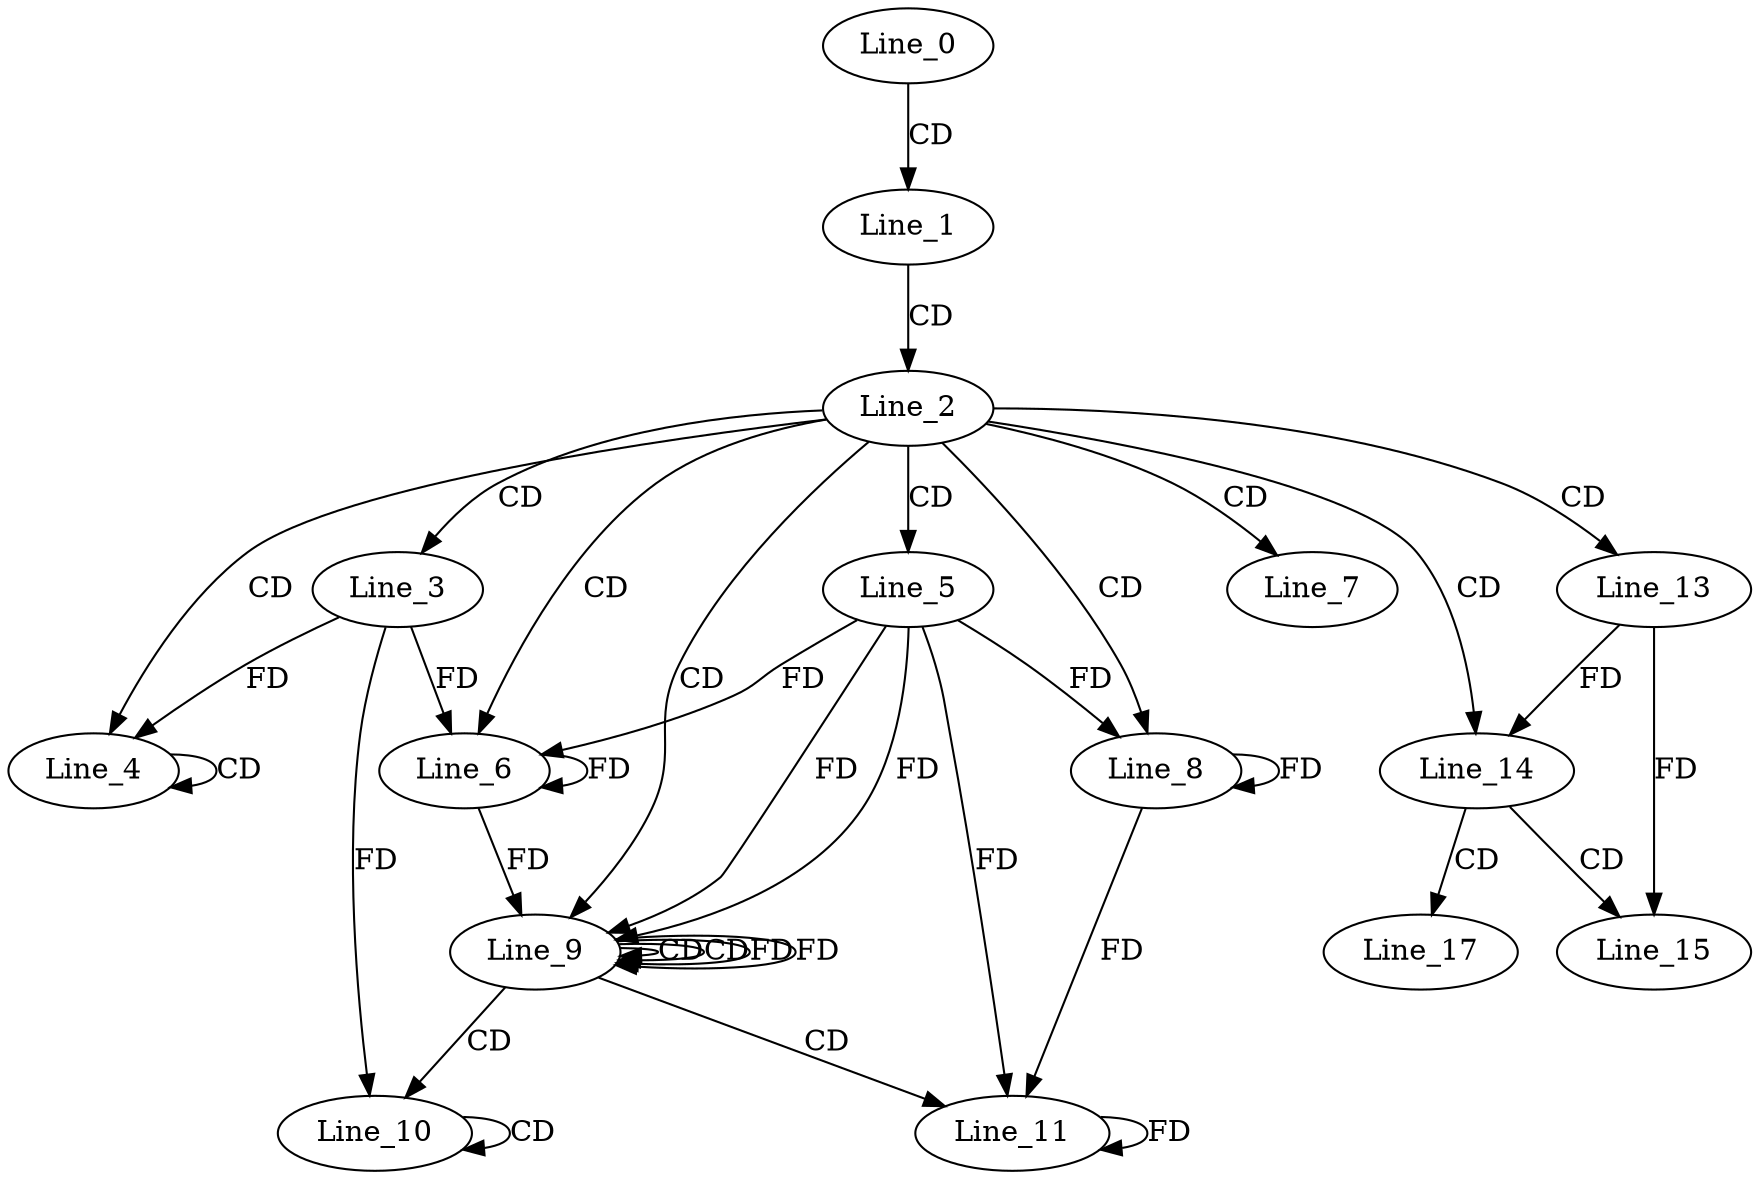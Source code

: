 digraph G {
  Line_0;
  Line_1;
  Line_2;
  Line_3;
  Line_4;
  Line_4;
  Line_5;
  Line_6;
  Line_6;
  Line_7;
  Line_8;
  Line_9;
  Line_9;
  Line_9;
  Line_10;
  Line_10;
  Line_11;
  Line_13;
  Line_14;
  Line_15;
  Line_17;
  Line_0 -> Line_1 [ label="CD" ];
  Line_1 -> Line_2 [ label="CD" ];
  Line_2 -> Line_3 [ label="CD" ];
  Line_2 -> Line_4 [ label="CD" ];
  Line_4 -> Line_4 [ label="CD" ];
  Line_3 -> Line_4 [ label="FD" ];
  Line_2 -> Line_5 [ label="CD" ];
  Line_2 -> Line_6 [ label="CD" ];
  Line_5 -> Line_6 [ label="FD" ];
  Line_6 -> Line_6 [ label="FD" ];
  Line_3 -> Line_6 [ label="FD" ];
  Line_2 -> Line_7 [ label="CD" ];
  Line_2 -> Line_8 [ label="CD" ];
  Line_5 -> Line_8 [ label="FD" ];
  Line_8 -> Line_8 [ label="FD" ];
  Line_2 -> Line_9 [ label="CD" ];
  Line_9 -> Line_9 [ label="CD" ];
  Line_5 -> Line_9 [ label="FD" ];
  Line_6 -> Line_9 [ label="FD" ];
  Line_9 -> Line_9 [ label="CD" ];
  Line_9 -> Line_9 [ label="FD" ];
  Line_5 -> Line_9 [ label="FD" ];
  Line_9 -> Line_10 [ label="CD" ];
  Line_10 -> Line_10 [ label="CD" ];
  Line_3 -> Line_10 [ label="FD" ];
  Line_9 -> Line_11 [ label="CD" ];
  Line_11 -> Line_11 [ label="FD" ];
  Line_5 -> Line_11 [ label="FD" ];
  Line_8 -> Line_11 [ label="FD" ];
  Line_2 -> Line_13 [ label="CD" ];
  Line_2 -> Line_14 [ label="CD" ];
  Line_13 -> Line_14 [ label="FD" ];
  Line_14 -> Line_15 [ label="CD" ];
  Line_13 -> Line_15 [ label="FD" ];
  Line_14 -> Line_17 [ label="CD" ];
  Line_9 -> Line_9 [ label="FD" ];
}

